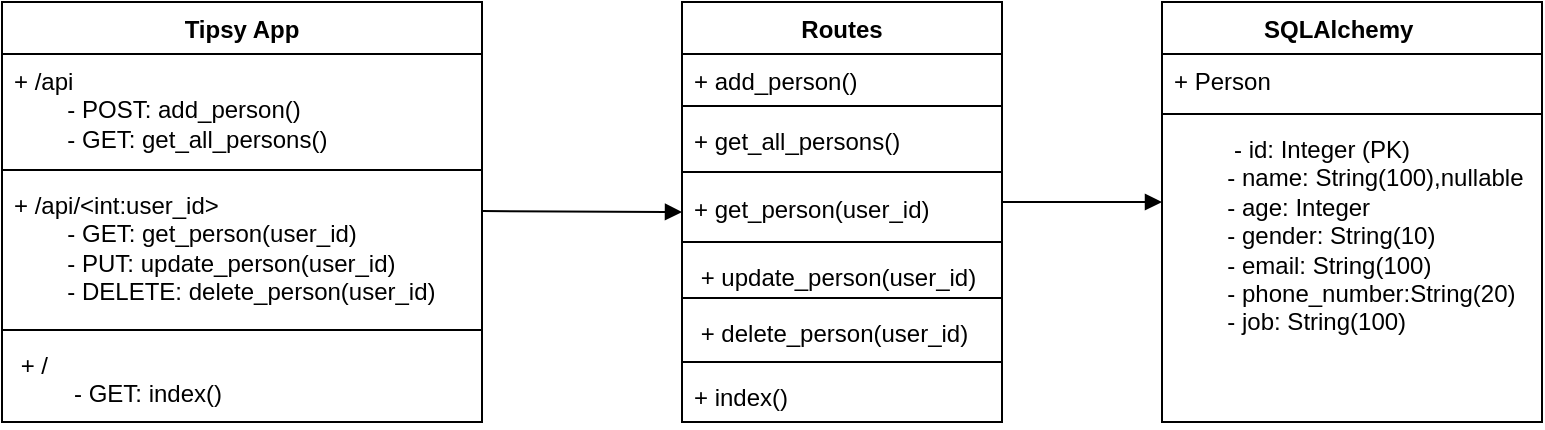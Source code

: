 <mxfile version="21.7.5" type="device">
  <diagram name="Page-1" id="-c0o7pfkV0Q0pEYRGzst">
    <mxGraphModel dx="805" dy="531" grid="1" gridSize="10" guides="1" tooltips="1" connect="1" arrows="1" fold="1" page="1" pageScale="1" pageWidth="850" pageHeight="1100" math="0" shadow="0">
      <root>
        <mxCell id="0" />
        <mxCell id="1" parent="0" />
        <mxCell id="RnO1G8cJhlZLQvlKblWJ-25" value="&amp;nbsp;Tipsy App&amp;nbsp;" style="swimlane;fontStyle=1;align=center;verticalAlign=top;childLayout=stackLayout;horizontal=1;startSize=26;horizontalStack=0;resizeParent=1;resizeParentMax=0;resizeLast=0;collapsible=1;marginBottom=0;whiteSpace=wrap;html=1;" vertex="1" parent="1">
          <mxGeometry x="50" y="80" width="240" height="210" as="geometry" />
        </mxCell>
        <mxCell id="RnO1G8cJhlZLQvlKblWJ-26" value="&lt;div&gt;+ /api&lt;/div&gt;&lt;div&gt;&lt;span style=&quot;background-color: initial;&quot;&gt;&lt;span style=&quot;white-space: pre;&quot;&gt;&#x9;&lt;/span&gt;- POST: add_person()&amp;nbsp;&lt;/span&gt;&lt;/div&gt;&lt;div&gt;&lt;span style=&quot;background-color: initial;&quot;&gt;&lt;span style=&quot;white-space: pre;&quot;&gt;&#x9;&lt;/span&gt;- GET: get_all_persons()&amp;nbsp;&lt;/span&gt;&lt;/div&gt;" style="text;strokeColor=none;fillColor=none;align=left;verticalAlign=top;spacingLeft=4;spacingRight=4;overflow=hidden;rotatable=0;points=[[0,0.5],[1,0.5]];portConstraint=eastwest;whiteSpace=wrap;html=1;" vertex="1" parent="RnO1G8cJhlZLQvlKblWJ-25">
          <mxGeometry y="26" width="240" height="54" as="geometry" />
        </mxCell>
        <mxCell id="RnO1G8cJhlZLQvlKblWJ-27" value="" style="line;strokeWidth=1;fillColor=none;align=left;verticalAlign=middle;spacingTop=-1;spacingLeft=3;spacingRight=3;rotatable=0;labelPosition=right;points=[];portConstraint=eastwest;strokeColor=inherit;" vertex="1" parent="RnO1G8cJhlZLQvlKblWJ-25">
          <mxGeometry y="80" width="240" height="8" as="geometry" />
        </mxCell>
        <mxCell id="RnO1G8cJhlZLQvlKblWJ-28" value="&lt;div&gt;+ /api/&amp;lt;int:user_id&amp;gt;&amp;nbsp; &amp;nbsp; &amp;nbsp; &amp;nbsp; &amp;nbsp;&amp;nbsp;&lt;/div&gt;&lt;div&gt;&lt;span style=&quot;background-color: initial;&quot;&gt;&lt;span style=&quot;white-space: pre;&quot;&gt;&#x9;&lt;/span&gt;- GET: get_person(user_id)&amp;nbsp;&amp;nbsp;&lt;/span&gt;&lt;/div&gt;&lt;div&gt;&lt;span style=&quot;background-color: initial;&quot;&gt;&lt;span style=&quot;white-space: pre;&quot;&gt;&#x9;&lt;/span&gt;- PUT: update_person(user_id)&lt;/span&gt;&lt;/div&gt;&lt;div&gt;&lt;span style=&quot;background-color: initial;&quot;&gt;&lt;span style=&quot;white-space: pre;&quot;&gt;&#x9;&lt;/span&gt;- DELETE: delete_person(user_id)&lt;/span&gt;&lt;/div&gt;" style="text;strokeColor=none;fillColor=none;align=left;verticalAlign=top;spacingLeft=4;spacingRight=4;overflow=hidden;rotatable=0;points=[[0,0.5],[1,0.5]];portConstraint=eastwest;whiteSpace=wrap;html=1;" vertex="1" parent="RnO1G8cJhlZLQvlKblWJ-25">
          <mxGeometry y="88" width="240" height="72" as="geometry" />
        </mxCell>
        <mxCell id="RnO1G8cJhlZLQvlKblWJ-41" value="" style="line;strokeWidth=1;fillColor=none;align=left;verticalAlign=middle;spacingTop=-1;spacingLeft=3;spacingRight=3;rotatable=0;labelPosition=right;points=[];portConstraint=eastwest;strokeColor=inherit;" vertex="1" parent="RnO1G8cJhlZLQvlKblWJ-25">
          <mxGeometry y="160" width="240" height="8" as="geometry" />
        </mxCell>
        <mxCell id="RnO1G8cJhlZLQvlKblWJ-43" value="&lt;div&gt;&amp;nbsp;+ /&amp;nbsp; &amp;nbsp; &amp;nbsp; &amp;nbsp; &amp;nbsp; &amp;nbsp; &amp;nbsp; &amp;nbsp; &amp;nbsp; &amp;nbsp; &amp;nbsp; &amp;nbsp; &amp;nbsp;&lt;/div&gt;&lt;div&gt;&lt;span style=&quot;background-color: initial;&quot;&gt;&lt;span style=&quot;white-space: pre;&quot;&gt;&#x9;&lt;/span&gt;&amp;nbsp;- GET: index()&amp;nbsp; &amp;nbsp;&amp;nbsp;&lt;/span&gt;&lt;/div&gt;" style="text;strokeColor=none;fillColor=none;align=left;verticalAlign=top;spacingLeft=4;spacingRight=4;overflow=hidden;rotatable=0;points=[[0,0.5],[1,0.5]];portConstraint=eastwest;whiteSpace=wrap;html=1;" vertex="1" parent="RnO1G8cJhlZLQvlKblWJ-25">
          <mxGeometry y="168" width="240" height="42" as="geometry" />
        </mxCell>
        <mxCell id="RnO1G8cJhlZLQvlKblWJ-45" value="" style="html=1;verticalAlign=bottom;endArrow=block;curved=0;rounded=0;" edge="1" parent="1">
          <mxGeometry width="80" relative="1" as="geometry">
            <mxPoint x="290" y="184.5" as="sourcePoint" />
            <mxPoint x="390" y="185" as="targetPoint" />
          </mxGeometry>
        </mxCell>
        <mxCell id="RnO1G8cJhlZLQvlKblWJ-46" value="Routes" style="swimlane;fontStyle=1;align=center;verticalAlign=top;childLayout=stackLayout;horizontal=1;startSize=26;horizontalStack=0;resizeParent=1;resizeParentMax=0;resizeLast=0;collapsible=1;marginBottom=0;whiteSpace=wrap;html=1;" vertex="1" parent="1">
          <mxGeometry x="390" y="80" width="160" height="210" as="geometry" />
        </mxCell>
        <mxCell id="RnO1G8cJhlZLQvlKblWJ-47" value="+ add_person()&amp;nbsp; &amp;nbsp;&amp;nbsp;" style="text;strokeColor=none;fillColor=none;align=left;verticalAlign=top;spacingLeft=4;spacingRight=4;overflow=hidden;rotatable=0;points=[[0,0.5],[1,0.5]];portConstraint=eastwest;whiteSpace=wrap;html=1;" vertex="1" parent="RnO1G8cJhlZLQvlKblWJ-46">
          <mxGeometry y="26" width="160" height="22" as="geometry" />
        </mxCell>
        <mxCell id="RnO1G8cJhlZLQvlKblWJ-48" value="" style="line;strokeWidth=1;fillColor=none;align=left;verticalAlign=middle;spacingTop=-1;spacingLeft=3;spacingRight=3;rotatable=0;labelPosition=right;points=[];portConstraint=eastwest;strokeColor=inherit;" vertex="1" parent="RnO1G8cJhlZLQvlKblWJ-46">
          <mxGeometry y="48" width="160" height="8" as="geometry" />
        </mxCell>
        <mxCell id="RnO1G8cJhlZLQvlKblWJ-49" value="+ get_all_persons()&amp;nbsp; &amp;nbsp;" style="text;strokeColor=none;fillColor=none;align=left;verticalAlign=top;spacingLeft=4;spacingRight=4;overflow=hidden;rotatable=0;points=[[0,0.5],[1,0.5]];portConstraint=eastwest;whiteSpace=wrap;html=1;" vertex="1" parent="RnO1G8cJhlZLQvlKblWJ-46">
          <mxGeometry y="56" width="160" height="24" as="geometry" />
        </mxCell>
        <mxCell id="RnO1G8cJhlZLQvlKblWJ-51" value="" style="line;strokeWidth=1;fillColor=none;align=left;verticalAlign=middle;spacingTop=-1;spacingLeft=3;spacingRight=3;rotatable=0;labelPosition=right;points=[];portConstraint=eastwest;strokeColor=inherit;" vertex="1" parent="RnO1G8cJhlZLQvlKblWJ-46">
          <mxGeometry y="80" width="160" height="10" as="geometry" />
        </mxCell>
        <mxCell id="RnO1G8cJhlZLQvlKblWJ-50" value="+ get_person(user_id)&amp;nbsp;" style="text;strokeColor=none;fillColor=none;align=left;verticalAlign=top;spacingLeft=4;spacingRight=4;overflow=hidden;rotatable=0;points=[[0,0.5],[1,0.5]];portConstraint=eastwest;whiteSpace=wrap;html=1;" vertex="1" parent="RnO1G8cJhlZLQvlKblWJ-46">
          <mxGeometry y="90" width="160" height="26" as="geometry" />
        </mxCell>
        <mxCell id="RnO1G8cJhlZLQvlKblWJ-54" value="" style="line;strokeWidth=1;fillColor=none;align=left;verticalAlign=middle;spacingTop=-1;spacingLeft=3;spacingRight=3;rotatable=0;labelPosition=right;points=[];portConstraint=eastwest;strokeColor=inherit;" vertex="1" parent="RnO1G8cJhlZLQvlKblWJ-46">
          <mxGeometry y="116" width="160" height="8" as="geometry" />
        </mxCell>
        <mxCell id="RnO1G8cJhlZLQvlKblWJ-52" value="&amp;nbsp;+ update_person(user_id)&amp;nbsp;&amp;nbsp;" style="text;strokeColor=none;fillColor=none;align=left;verticalAlign=top;spacingLeft=4;spacingRight=4;overflow=hidden;rotatable=0;points=[[0,0.5],[1,0.5]];portConstraint=eastwest;whiteSpace=wrap;html=1;" vertex="1" parent="RnO1G8cJhlZLQvlKblWJ-46">
          <mxGeometry y="124" width="160" height="20" as="geometry" />
        </mxCell>
        <mxCell id="RnO1G8cJhlZLQvlKblWJ-55" value="" style="line;strokeWidth=1;fillColor=none;align=left;verticalAlign=middle;spacingTop=-1;spacingLeft=3;spacingRight=3;rotatable=0;labelPosition=right;points=[];portConstraint=eastwest;strokeColor=inherit;" vertex="1" parent="RnO1G8cJhlZLQvlKblWJ-46">
          <mxGeometry y="144" width="160" height="8" as="geometry" />
        </mxCell>
        <mxCell id="RnO1G8cJhlZLQvlKblWJ-53" value="&amp;nbsp;+ delete_person(user_id)" style="text;strokeColor=none;fillColor=none;align=left;verticalAlign=top;spacingLeft=4;spacingRight=4;overflow=hidden;rotatable=0;points=[[0,0.5],[1,0.5]];portConstraint=eastwest;whiteSpace=wrap;html=1;" vertex="1" parent="RnO1G8cJhlZLQvlKblWJ-46">
          <mxGeometry y="152" width="160" height="24" as="geometry" />
        </mxCell>
        <mxCell id="RnO1G8cJhlZLQvlKblWJ-57" value="" style="line;strokeWidth=1;fillColor=none;align=left;verticalAlign=middle;spacingTop=-1;spacingLeft=3;spacingRight=3;rotatable=0;labelPosition=right;points=[];portConstraint=eastwest;strokeColor=inherit;" vertex="1" parent="RnO1G8cJhlZLQvlKblWJ-46">
          <mxGeometry y="176" width="160" height="8" as="geometry" />
        </mxCell>
        <mxCell id="RnO1G8cJhlZLQvlKblWJ-56" value="+ index()&amp;nbsp; &amp;nbsp; &amp;nbsp; &amp;nbsp; &amp;nbsp; &amp;nbsp; &amp;nbsp;&amp;nbsp;" style="text;strokeColor=none;fillColor=none;align=left;verticalAlign=top;spacingLeft=4;spacingRight=4;overflow=hidden;rotatable=0;points=[[0,0.5],[1,0.5]];portConstraint=eastwest;whiteSpace=wrap;html=1;" vertex="1" parent="RnO1G8cJhlZLQvlKblWJ-46">
          <mxGeometry y="184" width="160" height="26" as="geometry" />
        </mxCell>
        <mxCell id="RnO1G8cJhlZLQvlKblWJ-59" value="&amp;nbsp;SQLAlchemy&amp;nbsp; &amp;nbsp; &amp;nbsp;" style="swimlane;fontStyle=1;align=center;verticalAlign=top;childLayout=stackLayout;horizontal=1;startSize=26;horizontalStack=0;resizeParent=1;resizeParentMax=0;resizeLast=0;collapsible=1;marginBottom=0;whiteSpace=wrap;html=1;" vertex="1" parent="1">
          <mxGeometry x="630" y="80" width="190" height="210" as="geometry" />
        </mxCell>
        <mxCell id="RnO1G8cJhlZLQvlKblWJ-60" value="+ Person&amp;nbsp; &amp;nbsp;&amp;nbsp;" style="text;strokeColor=none;fillColor=none;align=left;verticalAlign=top;spacingLeft=4;spacingRight=4;overflow=hidden;rotatable=0;points=[[0,0.5],[1,0.5]];portConstraint=eastwest;whiteSpace=wrap;html=1;" vertex="1" parent="RnO1G8cJhlZLQvlKblWJ-59">
          <mxGeometry y="26" width="190" height="26" as="geometry" />
        </mxCell>
        <mxCell id="RnO1G8cJhlZLQvlKblWJ-61" value="" style="line;strokeWidth=1;fillColor=none;align=left;verticalAlign=middle;spacingTop=-1;spacingLeft=3;spacingRight=3;rotatable=0;labelPosition=right;points=[];portConstraint=eastwest;strokeColor=inherit;" vertex="1" parent="RnO1G8cJhlZLQvlKblWJ-59">
          <mxGeometry y="52" width="190" height="8" as="geometry" />
        </mxCell>
        <mxCell id="RnO1G8cJhlZLQvlKblWJ-62" value="&lt;div&gt;&lt;span style=&quot;white-space: pre;&quot;&gt;&#x9;&lt;/span&gt;&amp;nbsp;- id: Integer (PK)&amp;nbsp; &amp;nbsp; &amp;nbsp; &amp;nbsp; &amp;nbsp;&lt;/div&gt;&lt;div&gt;&lt;span style=&quot;background-color: initial;&quot;&gt;&amp;nbsp;&lt;span style=&quot;white-space: pre;&quot;&gt;&#x9;&lt;/span&gt;- name: String(100),nullable&lt;/span&gt;&lt;/div&gt;&lt;div&gt;&lt;span style=&quot;background-color: initial;&quot;&gt;&lt;span style=&quot;white-space: pre;&quot;&gt;&#x9;&lt;/span&gt;- age: Integer&amp;nbsp; &amp;nbsp; &amp;nbsp; &amp;nbsp; &amp;nbsp; &amp;nbsp; &amp;nbsp;&lt;/span&gt;&lt;/div&gt;&lt;div&gt;&lt;span style=&quot;background-color: initial;&quot;&gt;&lt;span style=&quot;white-space: pre;&quot;&gt;&#x9;&lt;/span&gt;- gender: String(10)&amp;nbsp; &amp;nbsp;&lt;/span&gt;&lt;/div&gt;&lt;div&gt;&lt;span style=&quot;background-color: initial;&quot;&gt;&lt;span style=&quot;white-space: pre;&quot;&gt;&#x9;&lt;/span&gt;- email: String(100)&amp;nbsp; &amp;nbsp; &amp;nbsp;&lt;/span&gt;&lt;/div&gt;&lt;div&gt;&lt;span style=&quot;background-color: initial;&quot;&gt;&lt;span style=&quot;white-space: pre;&quot;&gt;&#x9;&lt;/span&gt;- phone_number:String(20)&amp;nbsp;&amp;nbsp;&lt;/span&gt;&lt;/div&gt;&lt;div&gt;&lt;span style=&quot;background-color: initial;&quot;&gt;&lt;span style=&quot;white-space: pre;&quot;&gt;&#x9;&lt;/span&gt;- job: String(100)&amp;nbsp; &amp;nbsp; &amp;nbsp; &amp;nbsp; &amp;nbsp;&lt;/span&gt;&lt;/div&gt;" style="text;strokeColor=none;fillColor=none;align=left;verticalAlign=top;spacingLeft=4;spacingRight=4;overflow=hidden;rotatable=0;points=[[0,0.5],[1,0.5]];portConstraint=eastwest;whiteSpace=wrap;html=1;" vertex="1" parent="RnO1G8cJhlZLQvlKblWJ-59">
          <mxGeometry y="60" width="190" height="150" as="geometry" />
        </mxCell>
        <mxCell id="RnO1G8cJhlZLQvlKblWJ-65" value="" style="html=1;verticalAlign=bottom;endArrow=block;curved=0;rounded=0;" edge="1" parent="1">
          <mxGeometry width="80" relative="1" as="geometry">
            <mxPoint x="550" y="180" as="sourcePoint" />
            <mxPoint x="630" y="180" as="targetPoint" />
          </mxGeometry>
        </mxCell>
      </root>
    </mxGraphModel>
  </diagram>
</mxfile>
